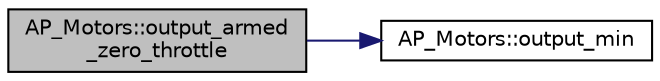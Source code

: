 digraph "AP_Motors::output_armed_zero_throttle"
{
 // INTERACTIVE_SVG=YES
  edge [fontname="Helvetica",fontsize="10",labelfontname="Helvetica",labelfontsize="10"];
  node [fontname="Helvetica",fontsize="10",shape=record];
  rankdir="LR";
  Node1 [label="AP_Motors::output_armed\l_zero_throttle",height=0.2,width=0.4,color="black", fillcolor="grey75", style="filled", fontcolor="black"];
  Node1 -> Node2 [color="midnightblue",fontsize="10",style="solid",fontname="Helvetica"];
  Node2 [label="AP_Motors::output_min",height=0.2,width=0.4,color="black", fillcolor="white", style="filled",URL="$classAP__Motors.html#a1723c951c204124f0dda760afc2f9a14"];
}
